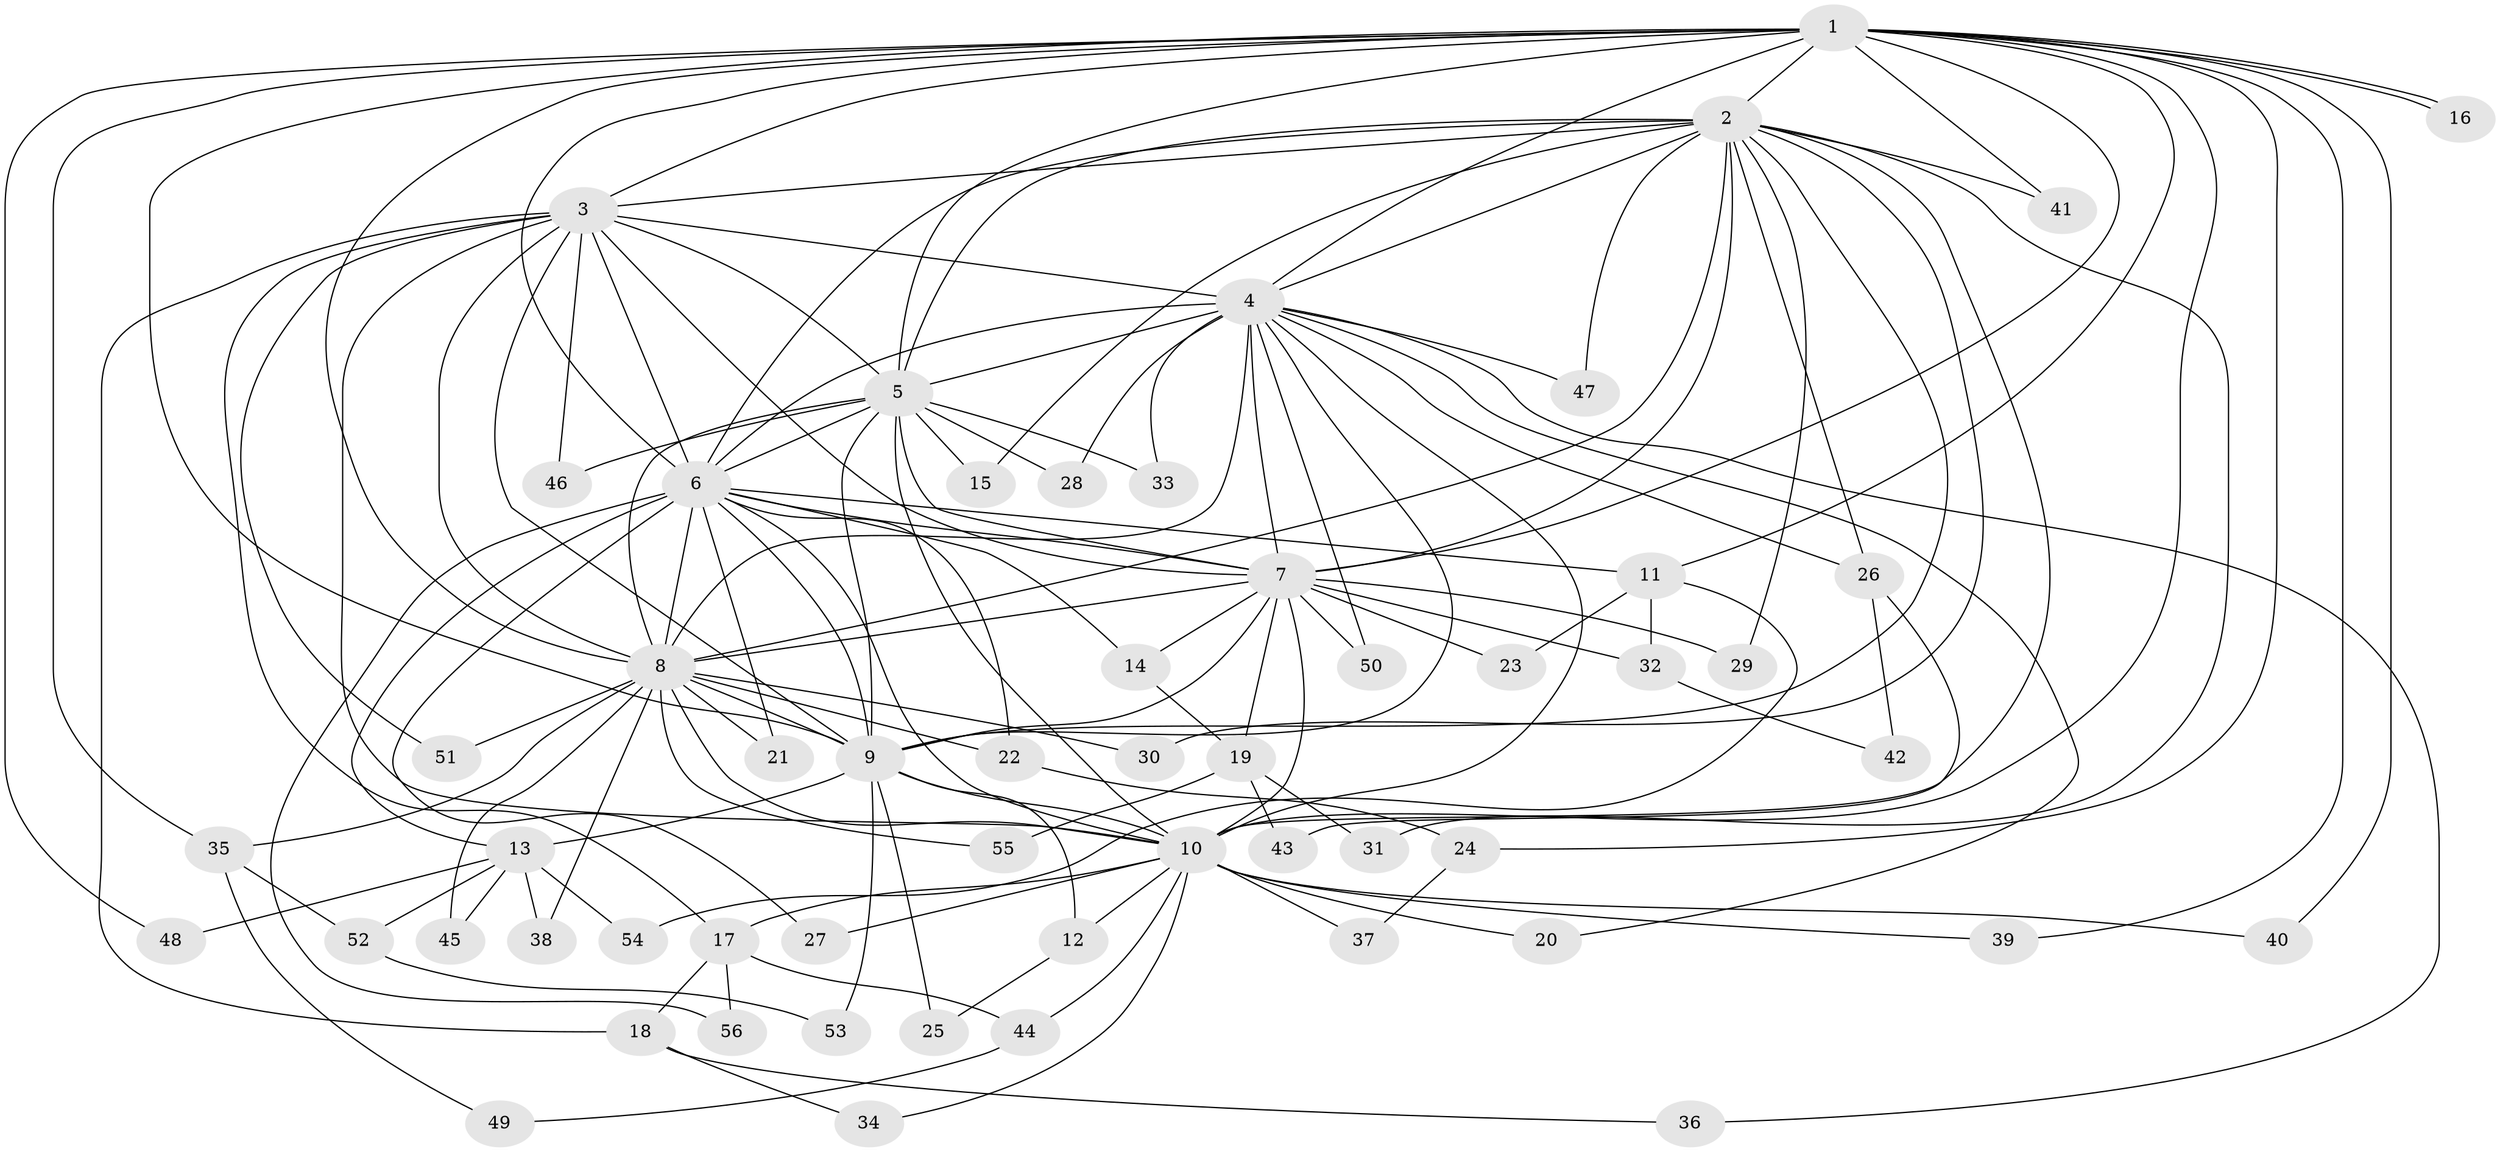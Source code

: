 // Generated by graph-tools (version 1.1) at 2025/11/02/27/25 16:11:05]
// undirected, 56 vertices, 137 edges
graph export_dot {
graph [start="1"]
  node [color=gray90,style=filled];
  1;
  2;
  3;
  4;
  5;
  6;
  7;
  8;
  9;
  10;
  11;
  12;
  13;
  14;
  15;
  16;
  17;
  18;
  19;
  20;
  21;
  22;
  23;
  24;
  25;
  26;
  27;
  28;
  29;
  30;
  31;
  32;
  33;
  34;
  35;
  36;
  37;
  38;
  39;
  40;
  41;
  42;
  43;
  44;
  45;
  46;
  47;
  48;
  49;
  50;
  51;
  52;
  53;
  54;
  55;
  56;
  1 -- 2;
  1 -- 3;
  1 -- 4;
  1 -- 5;
  1 -- 6;
  1 -- 7;
  1 -- 8;
  1 -- 9;
  1 -- 10;
  1 -- 11;
  1 -- 16;
  1 -- 16;
  1 -- 24;
  1 -- 35;
  1 -- 39;
  1 -- 40;
  1 -- 41;
  1 -- 48;
  2 -- 3;
  2 -- 4;
  2 -- 5;
  2 -- 6;
  2 -- 7;
  2 -- 8;
  2 -- 9;
  2 -- 10;
  2 -- 15;
  2 -- 26;
  2 -- 29;
  2 -- 30;
  2 -- 31;
  2 -- 41;
  2 -- 47;
  3 -- 4;
  3 -- 5;
  3 -- 6;
  3 -- 7;
  3 -- 8;
  3 -- 9;
  3 -- 10;
  3 -- 17;
  3 -- 18;
  3 -- 46;
  3 -- 51;
  4 -- 5;
  4 -- 6;
  4 -- 7;
  4 -- 8;
  4 -- 9;
  4 -- 10;
  4 -- 20;
  4 -- 26;
  4 -- 28;
  4 -- 33;
  4 -- 36;
  4 -- 47;
  4 -- 50;
  5 -- 6;
  5 -- 7;
  5 -- 8;
  5 -- 9;
  5 -- 10;
  5 -- 15;
  5 -- 28;
  5 -- 33;
  5 -- 46;
  6 -- 7;
  6 -- 8;
  6 -- 9;
  6 -- 10;
  6 -- 11;
  6 -- 13;
  6 -- 14;
  6 -- 21;
  6 -- 22;
  6 -- 27;
  6 -- 56;
  7 -- 8;
  7 -- 9;
  7 -- 10;
  7 -- 14;
  7 -- 19;
  7 -- 23;
  7 -- 29;
  7 -- 32;
  7 -- 50;
  8 -- 9;
  8 -- 10;
  8 -- 21;
  8 -- 22;
  8 -- 30;
  8 -- 35;
  8 -- 38;
  8 -- 45;
  8 -- 51;
  8 -- 55;
  9 -- 10;
  9 -- 12;
  9 -- 13;
  9 -- 25;
  9 -- 53;
  10 -- 12;
  10 -- 17;
  10 -- 20;
  10 -- 27;
  10 -- 34;
  10 -- 37;
  10 -- 39;
  10 -- 40;
  10 -- 44;
  11 -- 23;
  11 -- 32;
  11 -- 54;
  12 -- 25;
  13 -- 38;
  13 -- 45;
  13 -- 48;
  13 -- 52;
  13 -- 54;
  14 -- 19;
  17 -- 18;
  17 -- 44;
  17 -- 56;
  18 -- 34;
  18 -- 36;
  19 -- 31;
  19 -- 43;
  19 -- 55;
  22 -- 24;
  24 -- 37;
  26 -- 42;
  26 -- 43;
  32 -- 42;
  35 -- 49;
  35 -- 52;
  44 -- 49;
  52 -- 53;
}
